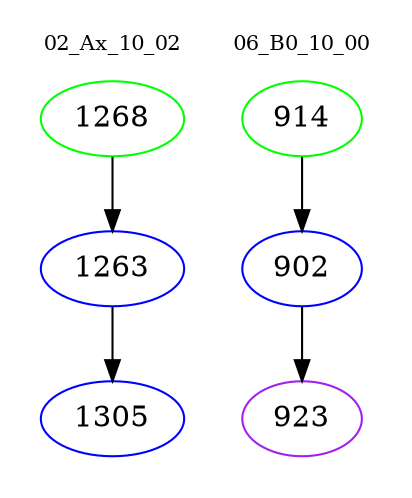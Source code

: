digraph{
subgraph cluster_0 {
color = white
label = "02_Ax_10_02";
fontsize=10;
T0_1268 [label="1268", color="green"]
T0_1268 -> T0_1263 [color="black"]
T0_1263 [label="1263", color="blue"]
T0_1263 -> T0_1305 [color="black"]
T0_1305 [label="1305", color="blue"]
}
subgraph cluster_1 {
color = white
label = "06_B0_10_00";
fontsize=10;
T1_914 [label="914", color="green"]
T1_914 -> T1_902 [color="black"]
T1_902 [label="902", color="blue"]
T1_902 -> T1_923 [color="black"]
T1_923 [label="923", color="purple"]
}
}
